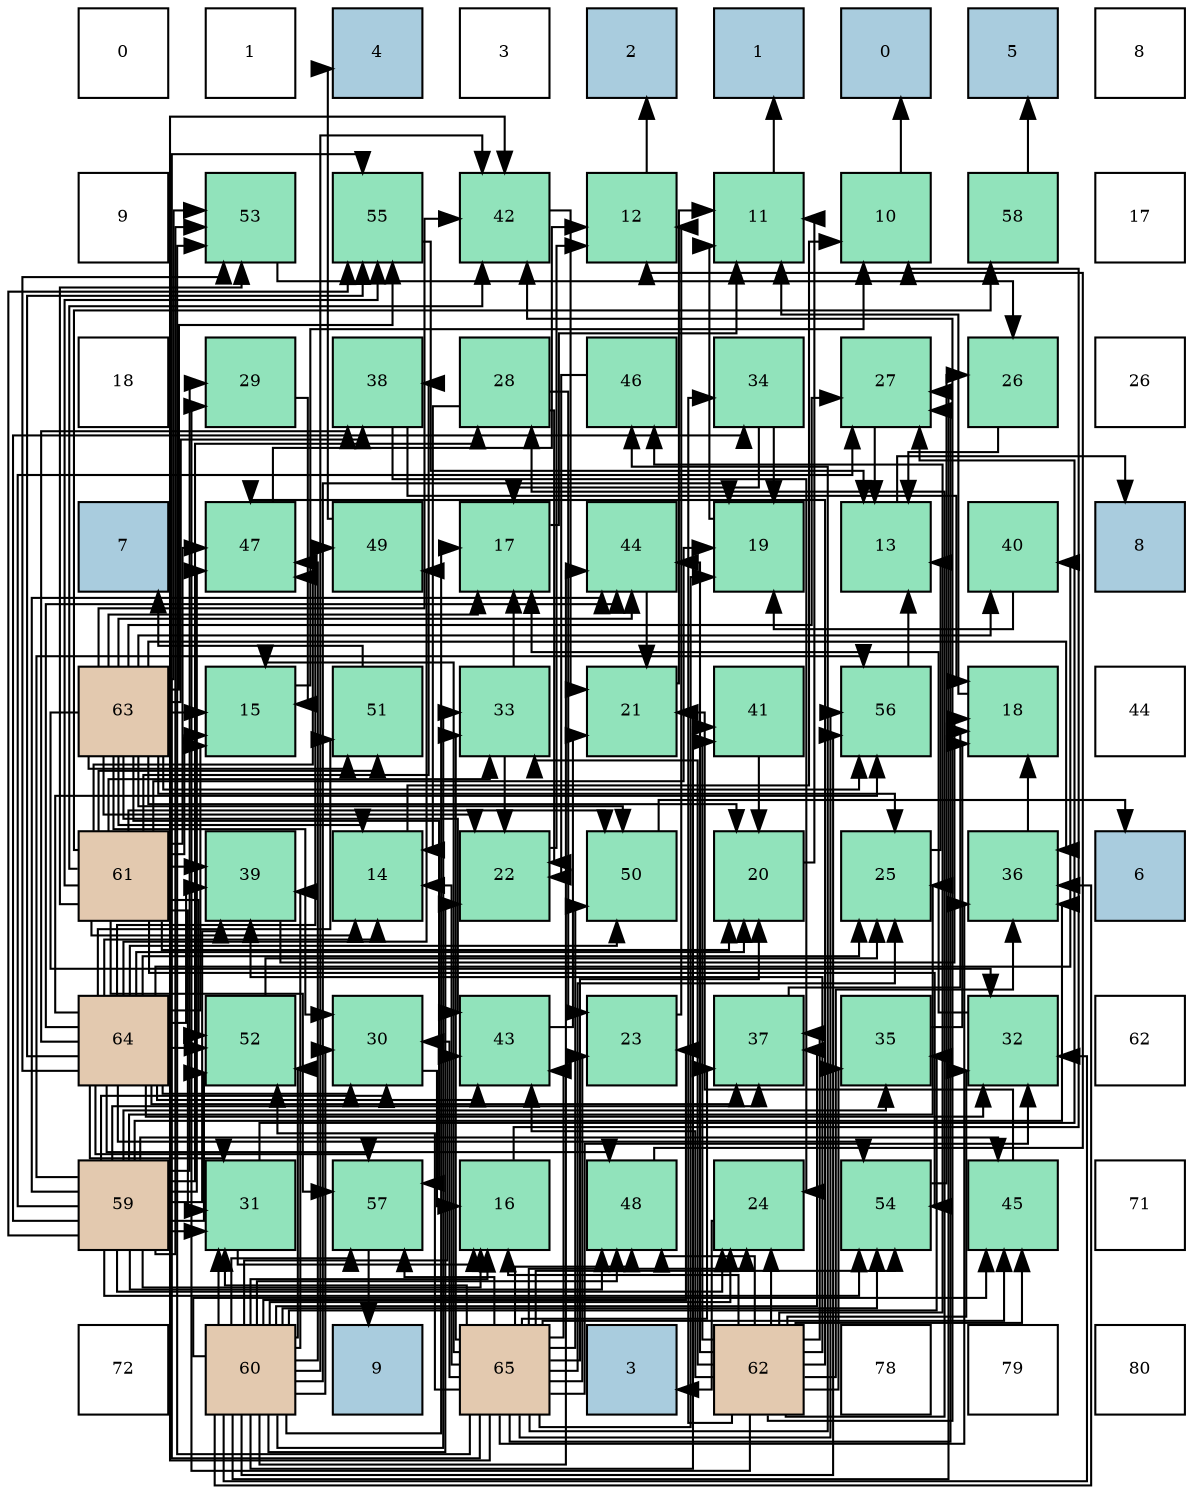digraph layout{
 rankdir=TB;
 splines=ortho;
 node [style=filled shape=square fixedsize=true width=0.6];
0[label="0", fontsize=8, fillcolor="#ffffff"];
1[label="1", fontsize=8, fillcolor="#ffffff"];
2[label="4", fontsize=8, fillcolor="#a9ccde"];
3[label="3", fontsize=8, fillcolor="#ffffff"];
4[label="2", fontsize=8, fillcolor="#a9ccde"];
5[label="1", fontsize=8, fillcolor="#a9ccde"];
6[label="0", fontsize=8, fillcolor="#a9ccde"];
7[label="5", fontsize=8, fillcolor="#a9ccde"];
8[label="8", fontsize=8, fillcolor="#ffffff"];
9[label="9", fontsize=8, fillcolor="#ffffff"];
10[label="53", fontsize=8, fillcolor="#91e3bb"];
11[label="55", fontsize=8, fillcolor="#91e3bb"];
12[label="42", fontsize=8, fillcolor="#91e3bb"];
13[label="12", fontsize=8, fillcolor="#91e3bb"];
14[label="11", fontsize=8, fillcolor="#91e3bb"];
15[label="10", fontsize=8, fillcolor="#91e3bb"];
16[label="58", fontsize=8, fillcolor="#91e3bb"];
17[label="17", fontsize=8, fillcolor="#ffffff"];
18[label="18", fontsize=8, fillcolor="#ffffff"];
19[label="29", fontsize=8, fillcolor="#91e3bb"];
20[label="38", fontsize=8, fillcolor="#91e3bb"];
21[label="28", fontsize=8, fillcolor="#91e3bb"];
22[label="46", fontsize=8, fillcolor="#91e3bb"];
23[label="34", fontsize=8, fillcolor="#91e3bb"];
24[label="27", fontsize=8, fillcolor="#91e3bb"];
25[label="26", fontsize=8, fillcolor="#91e3bb"];
26[label="26", fontsize=8, fillcolor="#ffffff"];
27[label="7", fontsize=8, fillcolor="#a9ccde"];
28[label="47", fontsize=8, fillcolor="#91e3bb"];
29[label="49", fontsize=8, fillcolor="#91e3bb"];
30[label="17", fontsize=8, fillcolor="#91e3bb"];
31[label="44", fontsize=8, fillcolor="#91e3bb"];
32[label="19", fontsize=8, fillcolor="#91e3bb"];
33[label="13", fontsize=8, fillcolor="#91e3bb"];
34[label="40", fontsize=8, fillcolor="#91e3bb"];
35[label="8", fontsize=8, fillcolor="#a9ccde"];
36[label="63", fontsize=8, fillcolor="#e3c9af"];
37[label="15", fontsize=8, fillcolor="#91e3bb"];
38[label="51", fontsize=8, fillcolor="#91e3bb"];
39[label="33", fontsize=8, fillcolor="#91e3bb"];
40[label="21", fontsize=8, fillcolor="#91e3bb"];
41[label="41", fontsize=8, fillcolor="#91e3bb"];
42[label="56", fontsize=8, fillcolor="#91e3bb"];
43[label="18", fontsize=8, fillcolor="#91e3bb"];
44[label="44", fontsize=8, fillcolor="#ffffff"];
45[label="61", fontsize=8, fillcolor="#e3c9af"];
46[label="39", fontsize=8, fillcolor="#91e3bb"];
47[label="14", fontsize=8, fillcolor="#91e3bb"];
48[label="22", fontsize=8, fillcolor="#91e3bb"];
49[label="50", fontsize=8, fillcolor="#91e3bb"];
50[label="20", fontsize=8, fillcolor="#91e3bb"];
51[label="25", fontsize=8, fillcolor="#91e3bb"];
52[label="36", fontsize=8, fillcolor="#91e3bb"];
53[label="6", fontsize=8, fillcolor="#a9ccde"];
54[label="64", fontsize=8, fillcolor="#e3c9af"];
55[label="52", fontsize=8, fillcolor="#91e3bb"];
56[label="30", fontsize=8, fillcolor="#91e3bb"];
57[label="43", fontsize=8, fillcolor="#91e3bb"];
58[label="23", fontsize=8, fillcolor="#91e3bb"];
59[label="37", fontsize=8, fillcolor="#91e3bb"];
60[label="35", fontsize=8, fillcolor="#91e3bb"];
61[label="32", fontsize=8, fillcolor="#91e3bb"];
62[label="62", fontsize=8, fillcolor="#ffffff"];
63[label="59", fontsize=8, fillcolor="#e3c9af"];
64[label="31", fontsize=8, fillcolor="#91e3bb"];
65[label="57", fontsize=8, fillcolor="#91e3bb"];
66[label="16", fontsize=8, fillcolor="#91e3bb"];
67[label="48", fontsize=8, fillcolor="#91e3bb"];
68[label="24", fontsize=8, fillcolor="#91e3bb"];
69[label="54", fontsize=8, fillcolor="#91e3bb"];
70[label="45", fontsize=8, fillcolor="#91e3bb"];
71[label="71", fontsize=8, fillcolor="#ffffff"];
72[label="72", fontsize=8, fillcolor="#ffffff"];
73[label="60", fontsize=8, fillcolor="#e3c9af"];
74[label="9", fontsize=8, fillcolor="#a9ccde"];
75[label="65", fontsize=8, fillcolor="#e3c9af"];
76[label="3", fontsize=8, fillcolor="#a9ccde"];
77[label="62", fontsize=8, fillcolor="#e3c9af"];
78[label="78", fontsize=8, fillcolor="#ffffff"];
79[label="79", fontsize=8, fillcolor="#ffffff"];
80[label="80", fontsize=8, fillcolor="#ffffff"];
edge [constraint=false, style=vis];15 -> 6;
14 -> 5;
13 -> 4;
33 -> 35;
47 -> 15;
37 -> 15;
66 -> 15;
30 -> 14;
43 -> 14;
32 -> 14;
50 -> 14;
40 -> 14;
48 -> 13;
58 -> 13;
68 -> 76;
51 -> 33;
25 -> 33;
24 -> 33;
21 -> 47;
21 -> 48;
21 -> 58;
19 -> 37;
56 -> 66;
64 -> 66;
64 -> 24;
61 -> 30;
39 -> 30;
39 -> 48;
23 -> 30;
23 -> 32;
60 -> 43;
52 -> 43;
59 -> 43;
20 -> 43;
20 -> 68;
46 -> 43;
34 -> 32;
41 -> 50;
12 -> 40;
57 -> 40;
31 -> 40;
70 -> 40;
22 -> 48;
28 -> 13;
67 -> 13;
29 -> 2;
49 -> 53;
38 -> 27;
55 -> 51;
10 -> 25;
69 -> 25;
11 -> 33;
42 -> 33;
65 -> 74;
16 -> 7;
63 -> 66;
63 -> 68;
63 -> 51;
63 -> 24;
63 -> 21;
63 -> 19;
63 -> 56;
63 -> 64;
63 -> 23;
63 -> 60;
63 -> 52;
63 -> 59;
63 -> 46;
63 -> 31;
63 -> 70;
63 -> 28;
63 -> 67;
63 -> 55;
63 -> 10;
63 -> 69;
63 -> 11;
63 -> 42;
73 -> 66;
73 -> 30;
73 -> 32;
73 -> 48;
73 -> 58;
73 -> 68;
73 -> 24;
73 -> 56;
73 -> 64;
73 -> 61;
73 -> 39;
73 -> 60;
73 -> 52;
73 -> 59;
73 -> 46;
73 -> 41;
73 -> 12;
73 -> 57;
73 -> 31;
73 -> 70;
73 -> 28;
73 -> 67;
73 -> 55;
73 -> 69;
73 -> 42;
73 -> 65;
45 -> 47;
45 -> 37;
45 -> 32;
45 -> 50;
45 -> 64;
45 -> 39;
45 -> 20;
45 -> 46;
45 -> 12;
45 -> 28;
45 -> 29;
45 -> 49;
45 -> 38;
45 -> 55;
45 -> 10;
45 -> 69;
45 -> 11;
45 -> 65;
45 -> 16;
77 -> 66;
77 -> 68;
77 -> 21;
77 -> 19;
77 -> 61;
77 -> 39;
77 -> 23;
77 -> 60;
77 -> 52;
77 -> 59;
77 -> 46;
77 -> 41;
77 -> 12;
77 -> 57;
77 -> 31;
77 -> 70;
77 -> 22;
77 -> 28;
77 -> 67;
36 -> 47;
36 -> 37;
36 -> 30;
36 -> 50;
36 -> 48;
36 -> 51;
36 -> 24;
36 -> 56;
36 -> 61;
36 -> 52;
36 -> 20;
36 -> 34;
36 -> 12;
36 -> 57;
36 -> 31;
36 -> 49;
36 -> 38;
36 -> 10;
36 -> 11;
36 -> 42;
36 -> 65;
54 -> 47;
54 -> 37;
54 -> 50;
54 -> 51;
54 -> 56;
54 -> 64;
54 -> 61;
54 -> 59;
54 -> 20;
54 -> 46;
54 -> 34;
54 -> 57;
54 -> 31;
54 -> 28;
54 -> 67;
54 -> 29;
54 -> 49;
54 -> 38;
54 -> 55;
54 -> 10;
54 -> 69;
54 -> 11;
54 -> 42;
54 -> 65;
75 -> 47;
75 -> 37;
75 -> 32;
75 -> 50;
75 -> 58;
75 -> 68;
75 -> 51;
75 -> 24;
75 -> 56;
75 -> 64;
75 -> 61;
75 -> 39;
75 -> 52;
75 -> 59;
75 -> 12;
75 -> 57;
75 -> 70;
75 -> 22;
75 -> 67;
75 -> 49;
75 -> 55;
75 -> 10;
75 -> 69;
75 -> 11;
75 -> 42;
75 -> 65;
edge [constraint=true, style=invis];
0 -> 9 -> 18 -> 27 -> 36 -> 45 -> 54 -> 63 -> 72;
1 -> 10 -> 19 -> 28 -> 37 -> 46 -> 55 -> 64 -> 73;
2 -> 11 -> 20 -> 29 -> 38 -> 47 -> 56 -> 65 -> 74;
3 -> 12 -> 21 -> 30 -> 39 -> 48 -> 57 -> 66 -> 75;
4 -> 13 -> 22 -> 31 -> 40 -> 49 -> 58 -> 67 -> 76;
5 -> 14 -> 23 -> 32 -> 41 -> 50 -> 59 -> 68 -> 77;
6 -> 15 -> 24 -> 33 -> 42 -> 51 -> 60 -> 69 -> 78;
7 -> 16 -> 25 -> 34 -> 43 -> 52 -> 61 -> 70 -> 79;
8 -> 17 -> 26 -> 35 -> 44 -> 53 -> 62 -> 71 -> 80;
rank = same {0 -> 1 -> 2 -> 3 -> 4 -> 5 -> 6 -> 7 -> 8};
rank = same {9 -> 10 -> 11 -> 12 -> 13 -> 14 -> 15 -> 16 -> 17};
rank = same {18 -> 19 -> 20 -> 21 -> 22 -> 23 -> 24 -> 25 -> 26};
rank = same {27 -> 28 -> 29 -> 30 -> 31 -> 32 -> 33 -> 34 -> 35};
rank = same {36 -> 37 -> 38 -> 39 -> 40 -> 41 -> 42 -> 43 -> 44};
rank = same {45 -> 46 -> 47 -> 48 -> 49 -> 50 -> 51 -> 52 -> 53};
rank = same {54 -> 55 -> 56 -> 57 -> 58 -> 59 -> 60 -> 61 -> 62};
rank = same {63 -> 64 -> 65 -> 66 -> 67 -> 68 -> 69 -> 70 -> 71};
rank = same {72 -> 73 -> 74 -> 75 -> 76 -> 77 -> 78 -> 79 -> 80};
}